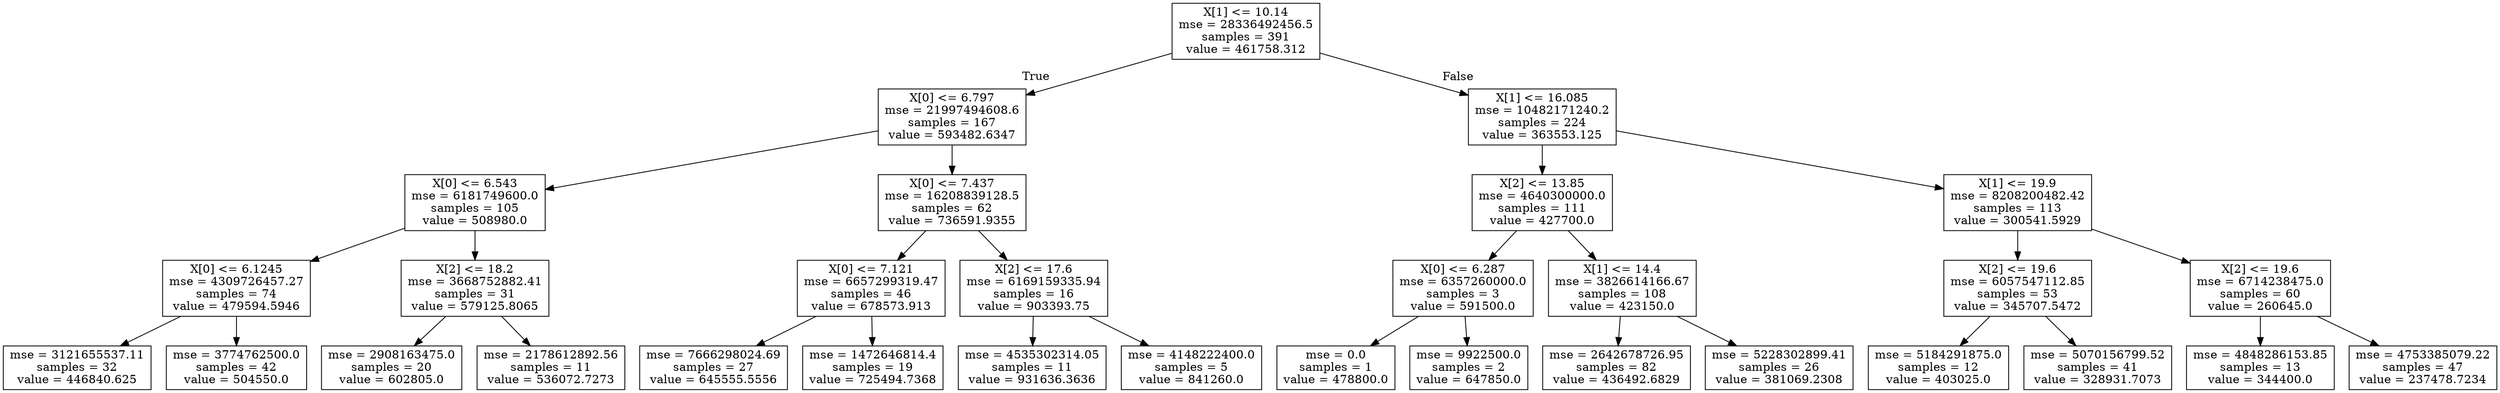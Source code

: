digraph Tree {
node [shape=box] ;
0 [label="X[1] <= 10.14\nmse = 28336492456.5\nsamples = 391\nvalue = 461758.312"] ;
1 [label="X[0] <= 6.797\nmse = 21997494608.6\nsamples = 167\nvalue = 593482.6347"] ;
0 -> 1 [labeldistance=2.5, labelangle=45, headlabel="True"] ;
2 [label="X[0] <= 6.543\nmse = 6181749600.0\nsamples = 105\nvalue = 508980.0"] ;
1 -> 2 ;
3 [label="X[0] <= 6.1245\nmse = 4309726457.27\nsamples = 74\nvalue = 479594.5946"] ;
2 -> 3 ;
4 [label="mse = 3121655537.11\nsamples = 32\nvalue = 446840.625"] ;
3 -> 4 ;
5 [label="mse = 3774762500.0\nsamples = 42\nvalue = 504550.0"] ;
3 -> 5 ;
6 [label="X[2] <= 18.2\nmse = 3668752882.41\nsamples = 31\nvalue = 579125.8065"] ;
2 -> 6 ;
7 [label="mse = 2908163475.0\nsamples = 20\nvalue = 602805.0"] ;
6 -> 7 ;
8 [label="mse = 2178612892.56\nsamples = 11\nvalue = 536072.7273"] ;
6 -> 8 ;
9 [label="X[0] <= 7.437\nmse = 16208839128.5\nsamples = 62\nvalue = 736591.9355"] ;
1 -> 9 ;
10 [label="X[0] <= 7.121\nmse = 6657299319.47\nsamples = 46\nvalue = 678573.913"] ;
9 -> 10 ;
11 [label="mse = 7666298024.69\nsamples = 27\nvalue = 645555.5556"] ;
10 -> 11 ;
12 [label="mse = 1472646814.4\nsamples = 19\nvalue = 725494.7368"] ;
10 -> 12 ;
13 [label="X[2] <= 17.6\nmse = 6169159335.94\nsamples = 16\nvalue = 903393.75"] ;
9 -> 13 ;
14 [label="mse = 4535302314.05\nsamples = 11\nvalue = 931636.3636"] ;
13 -> 14 ;
15 [label="mse = 4148222400.0\nsamples = 5\nvalue = 841260.0"] ;
13 -> 15 ;
16 [label="X[1] <= 16.085\nmse = 10482171240.2\nsamples = 224\nvalue = 363553.125"] ;
0 -> 16 [labeldistance=2.5, labelangle=-45, headlabel="False"] ;
17 [label="X[2] <= 13.85\nmse = 4640300000.0\nsamples = 111\nvalue = 427700.0"] ;
16 -> 17 ;
18 [label="X[0] <= 6.287\nmse = 6357260000.0\nsamples = 3\nvalue = 591500.0"] ;
17 -> 18 ;
19 [label="mse = 0.0\nsamples = 1\nvalue = 478800.0"] ;
18 -> 19 ;
20 [label="mse = 9922500.0\nsamples = 2\nvalue = 647850.0"] ;
18 -> 20 ;
21 [label="X[1] <= 14.4\nmse = 3826614166.67\nsamples = 108\nvalue = 423150.0"] ;
17 -> 21 ;
22 [label="mse = 2642678726.95\nsamples = 82\nvalue = 436492.6829"] ;
21 -> 22 ;
23 [label="mse = 5228302899.41\nsamples = 26\nvalue = 381069.2308"] ;
21 -> 23 ;
24 [label="X[1] <= 19.9\nmse = 8208200482.42\nsamples = 113\nvalue = 300541.5929"] ;
16 -> 24 ;
25 [label="X[2] <= 19.6\nmse = 6057547112.85\nsamples = 53\nvalue = 345707.5472"] ;
24 -> 25 ;
26 [label="mse = 5184291875.0\nsamples = 12\nvalue = 403025.0"] ;
25 -> 26 ;
27 [label="mse = 5070156799.52\nsamples = 41\nvalue = 328931.7073"] ;
25 -> 27 ;
28 [label="X[2] <= 19.6\nmse = 6714238475.0\nsamples = 60\nvalue = 260645.0"] ;
24 -> 28 ;
29 [label="mse = 4848286153.85\nsamples = 13\nvalue = 344400.0"] ;
28 -> 29 ;
30 [label="mse = 4753385079.22\nsamples = 47\nvalue = 237478.7234"] ;
28 -> 30 ;
}